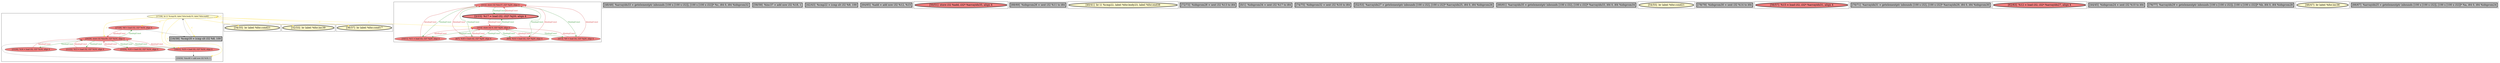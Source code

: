
digraph G {



node1538->node1541 [style=solid,color=gold,label="C",penwidth=1.0,fontcolor=gold ]
node1512->node1511 [style=solid,color=forestgreen,label="T|indep|Const",penwidth=1.0,fontcolor=forestgreen ]
node1510->node1509 [style=solid,color=forestgreen,label="T|indep|Const",penwidth=1.0,fontcolor=forestgreen ]
node1510->node1514 [style=solid,color=forestgreen,label="T|indep|Const",penwidth=1.0,fontcolor=forestgreen ]
node1539->node1540 [style=solid,color=black,label="",penwidth=0.5,fontcolor=black ]
node1540->node1542 [style=solid,color=black,label="",penwidth=0.5,fontcolor=black ]
node1515->node1512 [style=solid,color=firebrick3,label="A|indep|Const",penwidth=1.0,fontcolor=firebrick3 ]
node1538->node1542 [style=solid,color=gold,label="C",penwidth=1.0,fontcolor=gold ]
node1542->node1544 [style=solid,color=forestgreen,label="T|indep|Const",penwidth=1.0,fontcolor=forestgreen ]
node1544->node1542 [style=solid,color=firebrick3,label="A|indep|Const",penwidth=1.0,fontcolor=firebrick3 ]
node1545->node1542 [style=solid,color=firebrick3,label="A|indep|Const",penwidth=1.0,fontcolor=firebrick3 ]
node1512->node1509 [style=solid,color=forestgreen,label="T|indep|Const",penwidth=1.0,fontcolor=forestgreen ]
node1512->node1515 [style=solid,color=forestgreen,label="T|indep|Const",penwidth=1.0,fontcolor=forestgreen ]
node1511->node1512 [style=solid,color=firebrick3,label="A|indep|Const",penwidth=1.0,fontcolor=firebrick3 ]
node1512->node1514 [style=solid,color=forestgreen,label="T|indep|Const",penwidth=1.0,fontcolor=forestgreen ]
node1541->node1543 [style=solid,color=black,label="",penwidth=0.5,fontcolor=black ]
node1509->node1512 [style=solid,color=firebrick3,label="A|indep|Const",penwidth=1.0,fontcolor=firebrick3 ]
node1539->node1542 [style=solid,color=firebrick3,label="A|indep|Const",penwidth=1.0,fontcolor=firebrick3 ]
node1542->node1541 [style=solid,color=forestgreen,label="T|indep|Const",penwidth=1.0,fontcolor=forestgreen ]
node1515->node1510 [style=solid,color=firebrick3,label="A|indep|Const",penwidth=1.0,fontcolor=firebrick3 ]
node1538->node1516 [style=solid,color=gold,label="C",penwidth=1.0,fontcolor=gold ]
node1541->node1542 [style=solid,color=firebrick3,label="A|indep|Const",penwidth=1.0,fontcolor=firebrick3 ]
node1538->node1539 [style=solid,color=gold,label="C",penwidth=1.0,fontcolor=gold ]
node1542->node1545 [style=solid,color=forestgreen,label="T|indep|Const",penwidth=1.0,fontcolor=forestgreen ]
node1538->node1540 [style=solid,color=gold,label="C",penwidth=1.0,fontcolor=gold ]
node1538->node1538 [style=solid,color=gold,label="C",penwidth=1.0,fontcolor=gold ]
node1538->node1543 [style=solid,color=gold,label="C",penwidth=1.0,fontcolor=gold ]
node1538->node1526 [style=solid,color=gold,label="C",penwidth=1.0,fontcolor=gold ]
node1510->node1511 [style=solid,color=forestgreen,label="T|indep|Const",penwidth=1.0,fontcolor=forestgreen ]
node1514->node1512 [style=solid,color=firebrick3,label="A|indep|Const",penwidth=1.0,fontcolor=firebrick3 ]
node1513->node1512 [style=solid,color=firebrick3,label="A|indep|Const",penwidth=1.0,fontcolor=firebrick3 ]
node1514->node1510 [style=solid,color=firebrick3,label="A|indep|Const",penwidth=1.0,fontcolor=firebrick3 ]
node1511->node1510 [style=solid,color=firebrick3,label="A|indep|Const",penwidth=1.0,fontcolor=firebrick3 ]
node1542->node1546 [style=solid,color=forestgreen,label="T|indep|Const",penwidth=1.0,fontcolor=forestgreen ]
node1543->node1538 [style=solid,color=black,label="",penwidth=0.5,fontcolor=black ]
node1542->node1539 [style=solid,color=forestgreen,label="T|indep|Const",penwidth=1.0,fontcolor=forestgreen ]
node1510->node1515 [style=solid,color=forestgreen,label="T|indep|Const",penwidth=1.0,fontcolor=forestgreen ]
node1538->node1536 [style=solid,color=gold,label="C",penwidth=1.0,fontcolor=gold ]
node1546->node1542 [style=solid,color=firebrick3,label="A|indep|Const",penwidth=1.0,fontcolor=firebrick3 ]
node1513->node1510 [style=solid,color=firebrick3,label="A|indep|Const",penwidth=1.0,fontcolor=firebrick3 ]
node1538->node1510 [style=solid,color=gold,label="C",penwidth=1.0,fontcolor=gold ]
node1512->node1513 [style=solid,color=forestgreen,label="T|indep|Const",penwidth=1.0,fontcolor=forestgreen ]
node1510->node1513 [style=solid,color=forestgreen,label="T|indep|Const",penwidth=1.0,fontcolor=forestgreen ]
node1509->node1510 [style=solid,color=firebrick3,label="A|indep|Const",penwidth=1.0,fontcolor=firebrick3 ]


subgraph cluster25 {


node1547 [penwidth=3.0,fontsize=20,fillcolor=grey,label="[48/49]  %arrayidx33 = getelementptr inbounds [100 x [100 x i32]], [100 x [100 x i32]]* %c, i64 0, i64 %idxprom32",shape=rectangle,style=filled ]



}

subgraph cluster24 {


node1546 [fillcolor=lightcoral,label="[23/24]  %10 = load i32, i32* %i16, align 4",shape=ellipse,style=filled ]
node1545 [fillcolor=lightcoral,label="[21/22]  %13 = load i32, i32* %i16, align 4",shape=ellipse,style=filled ]
node1544 [fillcolor=lightcoral,label="[25/26]  %16 = load i32, i32* %i16, align 4",shape=ellipse,style=filled ]
node1539 [fillcolor=lightcoral,label="[18/31]  %19 = load i32, i32* %i16, align 4",shape=ellipse,style=filled ]
node1540 [fillcolor=grey,label="[19/30]  %inc40 = add nsw i32 %19, 1",shape=rectangle,style=filled ]
node1538 [fillcolor=lemonchiffon,label="[17/38]  br i1 %cmp18, label %for.body19, label %for.end41",shape=ellipse,style=filled ]
node1541 [fillcolor=lightcoral,label="[27/28]  %8 = load i32, i32* %i16, align 4",shape=ellipse,style=filled ]
node1542 [fillcolor=lightcoral,label="[20/29]  store i32 %inc40, i32* %i16, align 4",shape=ellipse,style=filled ]
node1543 [penwidth=3.0,fontsize=20,fillcolor=grey,label="[16/39]  %cmp18 = icmp slt i32 %8, 100",shape=rectangle,style=filled ]



}

subgraph cluster22 {


node1536 [penwidth=3.0,fontsize=20,fillcolor=lemonchiffon,label="[36/37]  br label %for.cond17",shape=ellipse,style=filled ]



}

subgraph cluster20 {


node1534 [penwidth=3.0,fontsize=20,fillcolor=grey,label="[58/59]  %inc37 = add nsw i32 %18, 1",shape=rectangle,style=filled ]



}

subgraph cluster18 {


node1532 [penwidth=3.0,fontsize=20,fillcolor=grey,label="[42/43]  %cmp22 = icmp slt i32 %9, 100",shape=rectangle,style=filled ]



}

subgraph cluster16 {


node1530 [penwidth=3.0,fontsize=20,fillcolor=grey,label="[64/65]  %add = add nsw i32 %12, %15",shape=rectangle,style=filled ]



}

subgraph cluster17 {


node1531 [penwidth=3.0,fontsize=20,fillcolor=lightcoral,label="[50/51]  store i32 %add, i32* %arrayidx35, align 4",shape=ellipse,style=filled ]



}

subgraph cluster4 {


node1518 [penwidth=3.0,fontsize=20,fillcolor=grey,label="[68/69]  %idxprom26 = sext i32 %11 to i64",shape=rectangle,style=filled ]



}

subgraph cluster3 {


node1517 [penwidth=3.0,fontsize=20,fillcolor=lemonchiffon,label="[40/41]  br i1 %cmp22, label %for.body23, label %for.end38",shape=ellipse,style=filled ]



}

subgraph cluster2 {


node1516 [penwidth=3.0,fontsize=20,fillcolor=lemonchiffon,label="[34/35]  br label %for.cond21",shape=ellipse,style=filled ]



}

subgraph cluster1 {


node1515 [fillcolor=lightcoral,label="[8/9]  %14 = load i32, i32* %j20, align 4",shape=ellipse,style=filled ]
node1510 [fillcolor=lightcoral,label="[3/14]  store i32 0, i32* %j20, align 4",shape=ellipse,style=filled ]
node1514 [fillcolor=lightcoral,label="[6/7]  %18 = load i32, i32* %j20, align 4",shape=ellipse,style=filled ]
node1509 [fillcolor=lightcoral,label="[10/11]  %11 = load i32, i32* %j20, align 4",shape=ellipse,style=filled ]
node1511 [penwidth=3.0,fontsize=20,fillcolor=lightcoral,label="[2/15]  %17 = load i32, i32* %j20, align 4",shape=ellipse,style=filled ]
node1512 [fillcolor=lightcoral,label="[5/12]  store i32 %inc37, i32* %j20, align 4",shape=ellipse,style=filled ]
node1513 [fillcolor=lightcoral,label="[4/13]  %9 = load i32, i32* %j20, align 4",shape=ellipse,style=filled ]



}

subgraph cluster12 {


node1526 [penwidth=3.0,fontsize=20,fillcolor=lemonchiffon,label="[32/33]  br label %for.inc39",shape=ellipse,style=filled ]



}

subgraph cluster5 {


node1519 [penwidth=3.0,fontsize=20,fillcolor=grey,label="[72/73]  %idxprom28 = sext i32 %13 to i64",shape=rectangle,style=filled ]



}

subgraph cluster0 {


node1508 [penwidth=3.0,fontsize=20,fillcolor=grey,label="[0/1]  %idxprom34 = sext i32 %17 to i64",shape=rectangle,style=filled ]



}

subgraph cluster6 {


node1520 [penwidth=3.0,fontsize=20,fillcolor=grey,label="[74/75]  %idxprom32 = sext i32 %16 to i64",shape=rectangle,style=filled ]



}

subgraph cluster14 {


node1528 [penwidth=3.0,fontsize=20,fillcolor=grey,label="[52/53]  %arrayidx27 = getelementptr inbounds [100 x i32], [100 x i32]* %arrayidx25, i64 0, i64 %idxprom26",shape=rectangle,style=filled ]



}

subgraph cluster7 {


node1521 [penwidth=3.0,fontsize=20,fillcolor=grey,label="[60/61]  %arrayidx35 = getelementptr inbounds [100 x i32], [100 x i32]* %arrayidx33, i64 0, i64 %idxprom34",shape=rectangle,style=filled ]



}

subgraph cluster23 {


node1537 [penwidth=3.0,fontsize=20,fillcolor=lemonchiffon,label="[54/55]  br label %for.cond21",shape=ellipse,style=filled ]



}

subgraph cluster8 {


node1522 [penwidth=3.0,fontsize=20,fillcolor=grey,label="[78/79]  %idxprom30 = sext i32 %14 to i64",shape=rectangle,style=filled ]



}

subgraph cluster21 {


node1535 [penwidth=3.0,fontsize=20,fillcolor=lightcoral,label="[56/57]  %15 = load i32, i32* %arrayidx31, align 4",shape=ellipse,style=filled ]



}

subgraph cluster9 {


node1523 [penwidth=3.0,fontsize=20,fillcolor=grey,label="[70/71]  %arrayidx31 = getelementptr inbounds [100 x i32], [100 x i32]* %arrayidx29, i64 0, i64 %idxprom30",shape=rectangle,style=filled ]



}

subgraph cluster19 {


node1533 [penwidth=3.0,fontsize=20,fillcolor=lightcoral,label="[62/63]  %12 = load i32, i32* %arrayidx27, align 4",shape=ellipse,style=filled ]



}

subgraph cluster10 {


node1524 [penwidth=3.0,fontsize=20,fillcolor=grey,label="[44/45]  %idxprom24 = sext i32 %10 to i64",shape=rectangle,style=filled ]



}

subgraph cluster11 {


node1525 [penwidth=3.0,fontsize=20,fillcolor=grey,label="[76/77]  %arrayidx29 = getelementptr inbounds [100 x [100 x i32]], [100 x [100 x i32]]* %b, i64 0, i64 %idxprom28",shape=rectangle,style=filled ]



}

subgraph cluster13 {


node1527 [penwidth=3.0,fontsize=20,fillcolor=lemonchiffon,label="[46/47]  br label %for.inc36",shape=ellipse,style=filled ]



}

subgraph cluster15 {


node1529 [penwidth=3.0,fontsize=20,fillcolor=grey,label="[66/67]  %arrayidx25 = getelementptr inbounds [100 x [100 x i32]], [100 x [100 x i32]]* %a, i64 0, i64 %idxprom24",shape=rectangle,style=filled ]



}

}
